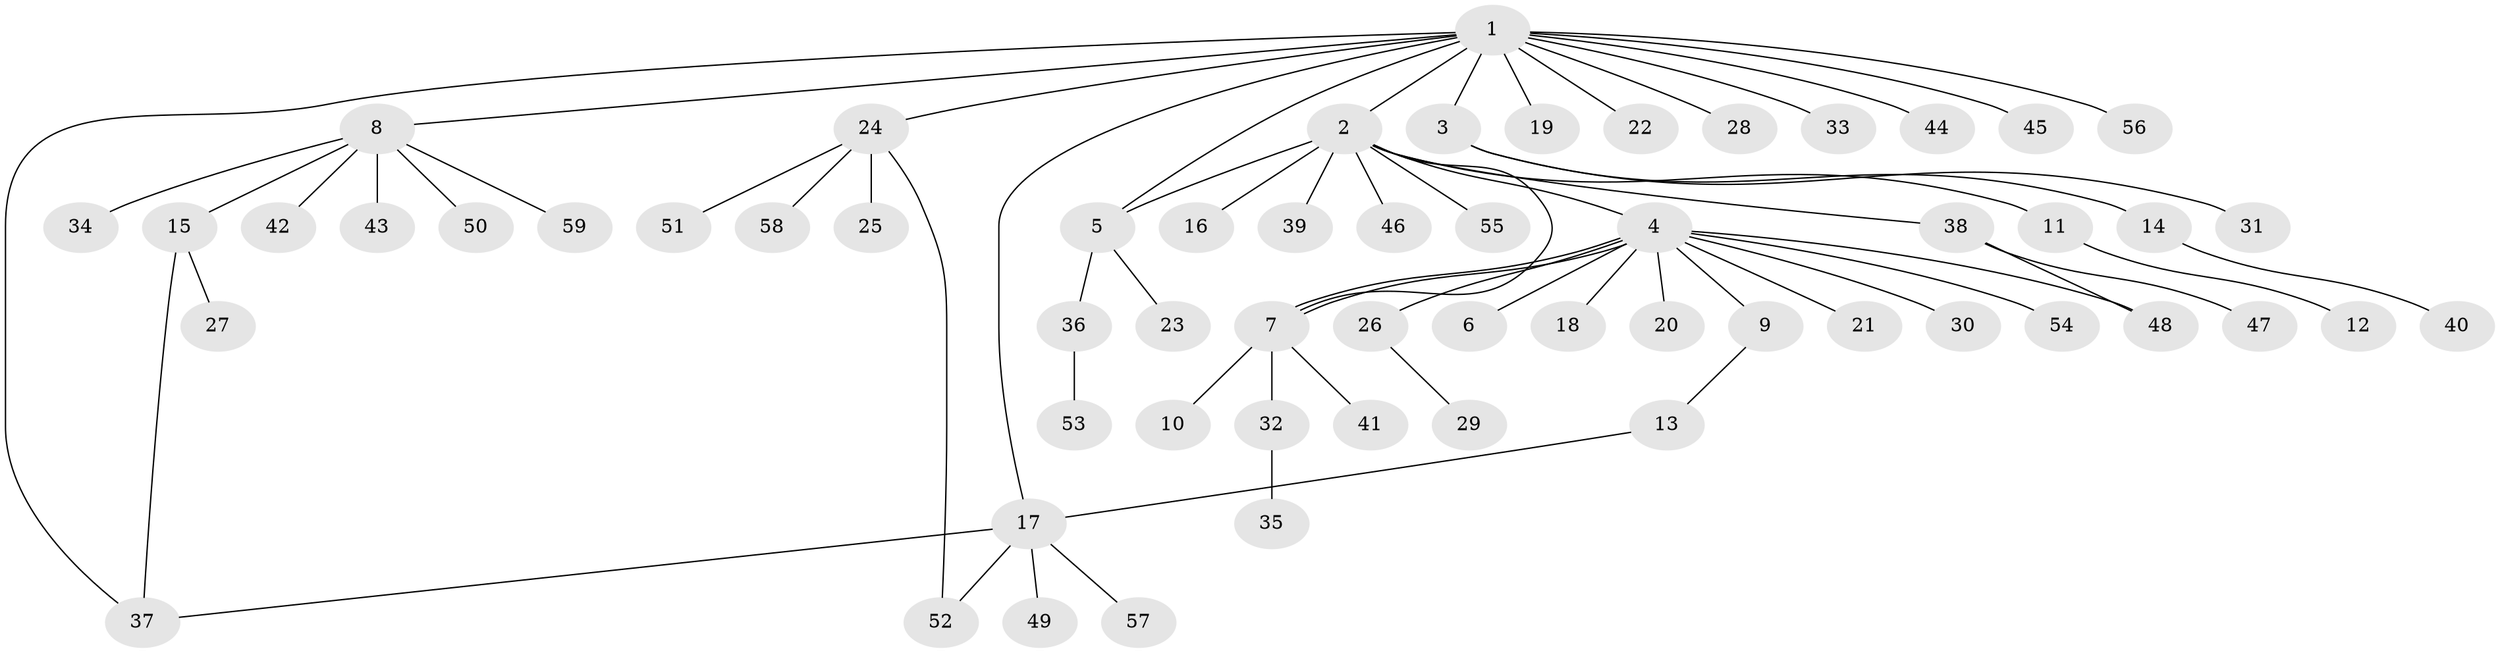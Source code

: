 // Generated by graph-tools (version 1.1) at 2025/47/03/09/25 04:47:29]
// undirected, 59 vertices, 66 edges
graph export_dot {
graph [start="1"]
  node [color=gray90,style=filled];
  1;
  2;
  3;
  4;
  5;
  6;
  7;
  8;
  9;
  10;
  11;
  12;
  13;
  14;
  15;
  16;
  17;
  18;
  19;
  20;
  21;
  22;
  23;
  24;
  25;
  26;
  27;
  28;
  29;
  30;
  31;
  32;
  33;
  34;
  35;
  36;
  37;
  38;
  39;
  40;
  41;
  42;
  43;
  44;
  45;
  46;
  47;
  48;
  49;
  50;
  51;
  52;
  53;
  54;
  55;
  56;
  57;
  58;
  59;
  1 -- 2;
  1 -- 3;
  1 -- 5;
  1 -- 8;
  1 -- 17;
  1 -- 19;
  1 -- 22;
  1 -- 24;
  1 -- 28;
  1 -- 33;
  1 -- 37;
  1 -- 44;
  1 -- 45;
  1 -- 56;
  2 -- 4;
  2 -- 5;
  2 -- 7;
  2 -- 11;
  2 -- 16;
  2 -- 38;
  2 -- 39;
  2 -- 46;
  2 -- 55;
  3 -- 14;
  3 -- 31;
  4 -- 6;
  4 -- 7;
  4 -- 7;
  4 -- 9;
  4 -- 18;
  4 -- 20;
  4 -- 21;
  4 -- 26;
  4 -- 30;
  4 -- 48;
  4 -- 54;
  5 -- 23;
  5 -- 36;
  7 -- 10;
  7 -- 32;
  7 -- 41;
  8 -- 15;
  8 -- 34;
  8 -- 42;
  8 -- 43;
  8 -- 50;
  8 -- 59;
  9 -- 13;
  11 -- 12;
  13 -- 17;
  14 -- 40;
  15 -- 27;
  15 -- 37;
  17 -- 37;
  17 -- 49;
  17 -- 52;
  17 -- 57;
  24 -- 25;
  24 -- 51;
  24 -- 52;
  24 -- 58;
  26 -- 29;
  32 -- 35;
  36 -- 53;
  38 -- 47;
  38 -- 48;
}
